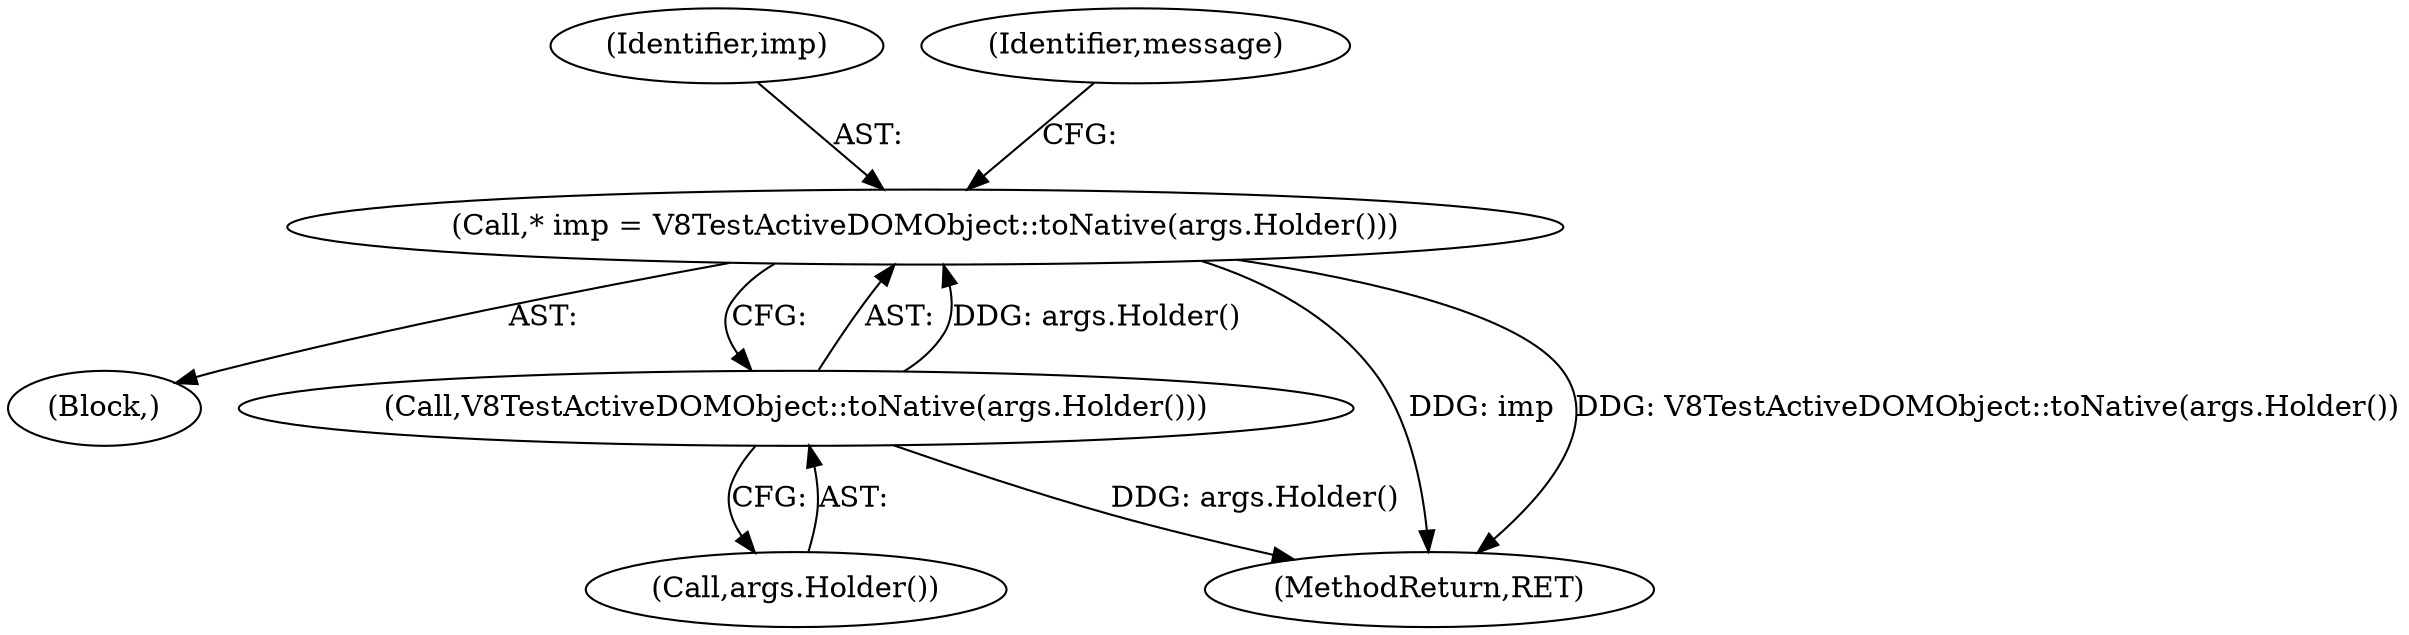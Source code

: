digraph "0_Chrome_e9372a1bfd3588a80fcf49aa07321f0971dd6091_1@pointer" {
"1000113" [label="(Call,* imp = V8TestActiveDOMObject::toNative(args.Holder()))"];
"1000115" [label="(Call,V8TestActiveDOMObject::toNative(args.Holder()))"];
"1000102" [label="(Block,)"];
"1000114" [label="(Identifier,imp)"];
"1000119" [label="(MethodReturn,RET)"];
"1000113" [label="(Call,* imp = V8TestActiveDOMObject::toNative(args.Holder()))"];
"1000115" [label="(Call,V8TestActiveDOMObject::toNative(args.Holder()))"];
"1000116" [label="(Call,args.Holder())"];
"1000118" [label="(Identifier,message)"];
"1000113" -> "1000102"  [label="AST: "];
"1000113" -> "1000115"  [label="CFG: "];
"1000114" -> "1000113"  [label="AST: "];
"1000115" -> "1000113"  [label="AST: "];
"1000118" -> "1000113"  [label="CFG: "];
"1000113" -> "1000119"  [label="DDG: imp"];
"1000113" -> "1000119"  [label="DDG: V8TestActiveDOMObject::toNative(args.Holder())"];
"1000115" -> "1000113"  [label="DDG: args.Holder()"];
"1000115" -> "1000116"  [label="CFG: "];
"1000116" -> "1000115"  [label="AST: "];
"1000115" -> "1000119"  [label="DDG: args.Holder()"];
}
